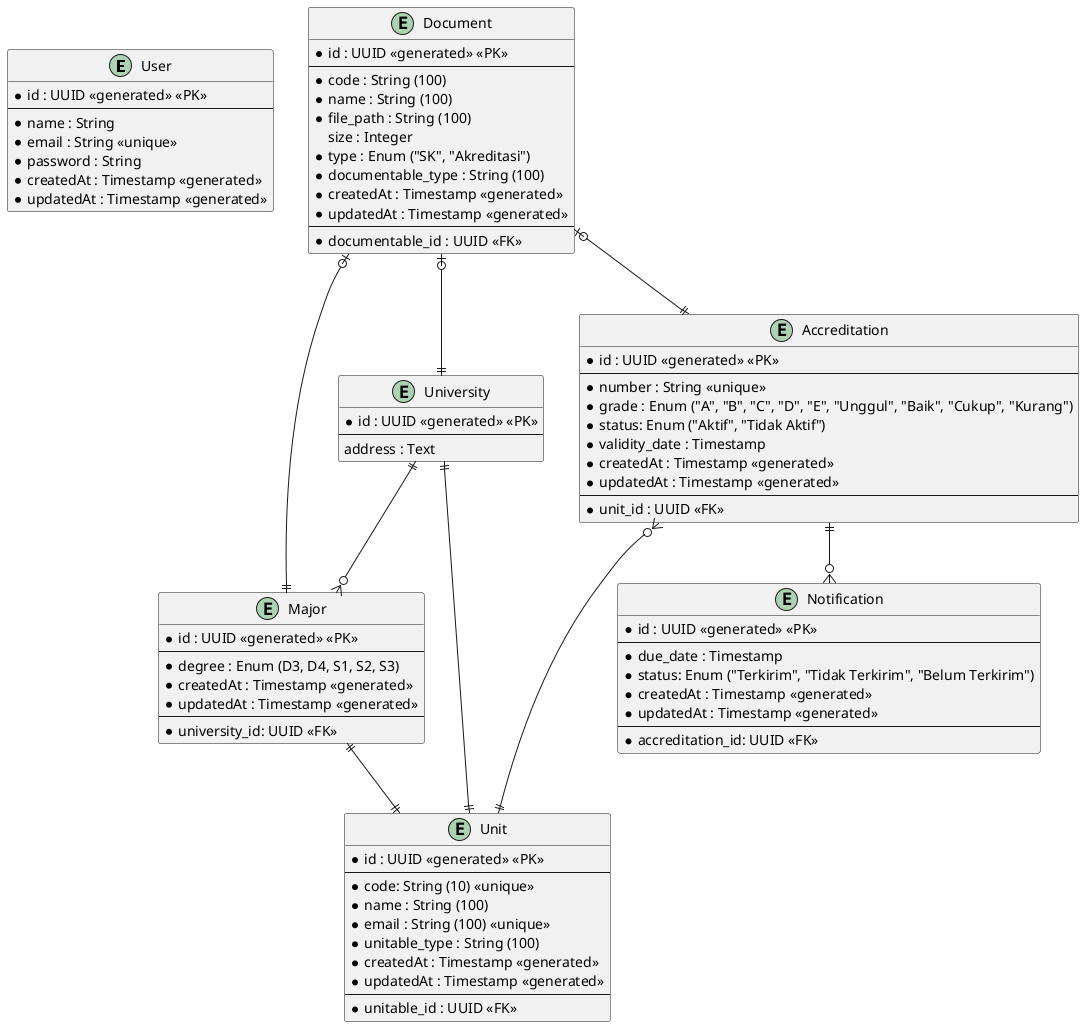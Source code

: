 @startuml

entity User {
    * id : UUID <<generated>> <<PK>>
    ---
    * name : String
    * email : String <<unique>>
    * password : String
    * createdAt : Timestamp <<generated>>
    * updatedAt : Timestamp <<generated>>
}

entity Unit {
    * id : UUID <<generated>> <<PK>>
    ---
    * code: String (10) <<unique>>
    * name : String (100)
    * email : String (100) <<unique>>
    * unitable_type : String (100)
    * createdAt : Timestamp <<generated>>
    * updatedAt : Timestamp <<generated>>
    ---
    * unitable_id : UUID <<FK>>
}

entity Major {
    * id : UUID <<generated>> <<PK>>
    ---
    * degree : Enum (D3, D4, S1, S2, S3)
    * createdAt : Timestamp <<generated>>
    * updatedAt : Timestamp <<generated>>
    ---
    * university_id: UUID <<FK>>
}

entity University {
     * id : UUID <<generated>> <<PK>>
    ---
    address : Text
}

entity Accreditation {
    * id : UUID <<generated>> <<PK>>
    ---
    * number : String <<unique>>
    * grade : Enum ("A", "B", "C", "D", "E", "Unggul", "Baik", "Cukup", "Kurang")
    * status: Enum ("Aktif", "Tidak Aktif")
    * validity_date : Timestamp
    * createdAt : Timestamp <<generated>>
    * updatedAt : Timestamp <<generated>>
    ---
    * unit_id : UUID <<FK>>
}

entity Notification {
    * id : UUID <<generated>> <<PK>>
    ---
    * due_date : Timestamp
    * status: Enum ("Terkirim", "Tidak Terkirim", "Belum Terkirim")
    * createdAt : Timestamp <<generated>>
    * updatedAt : Timestamp <<generated>>
    ---
    * accreditation_id: UUID <<FK>>
}

entity Document {
    * id : UUID <<generated>> <<PK>>
    ---
    * code : String (100)
    * name : String (100)
    * file_path : String (100)
    size : Integer
    * type : Enum ("SK", "Akreditasi")
    * documentable_type : String (100)
    * createdAt : Timestamp <<generated>>
    * updatedAt : Timestamp <<generated>>
    ---
    * documentable_id : UUID <<FK>>
}


Major ||--|| Unit

University ||--o{ Major
University ||--|| Unit

Accreditation ||--o{ Notification
Accreditation }o--|| Unit

Document |o--|| University
Document |o--|| Major
Document |o--|| Accreditation
@enduml
